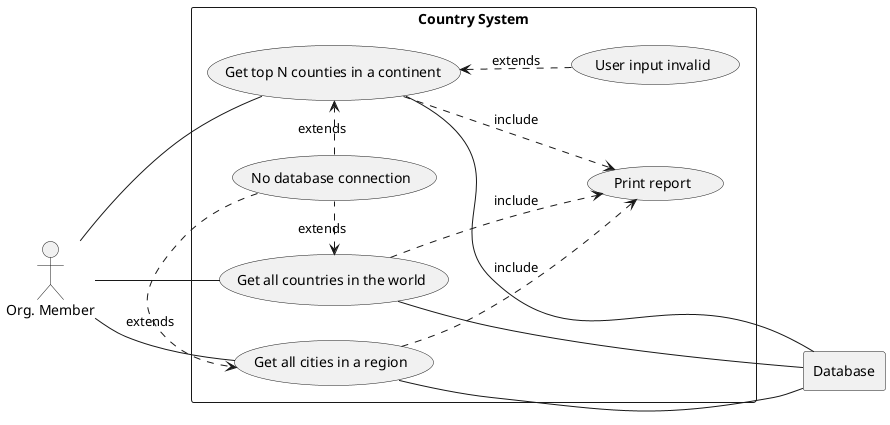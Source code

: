 @startuml
left to right direction
actor mem as "Org. Member"

rectangle Database

rectangle "Country System" {

        usecase UC1 as "Get all countries in the world"
        usecase UC2 as "Get top N counties in a continent"
        usecase UC3 as "Get all cities in a region"
        usecase UC4 as "Print report"

        usecase UCa as "User input invalid"
        usecase UCb as "No database connection"

        mem -- UC1
        mem -- UC2
        mem -- UC3

        UC1 --- Database
        UC2 --- Database
        UC3 --- Database

        UC1 ..> UC4 : include
        UC2 ..> UC4 : include
        UC3 ..> UC4 : include

        UC2 <.. UCa : extends
        UC1 <. UCb : extends
        UCb .> UC2 : extends
        UCb .> UC3 : extends

}

@enduml